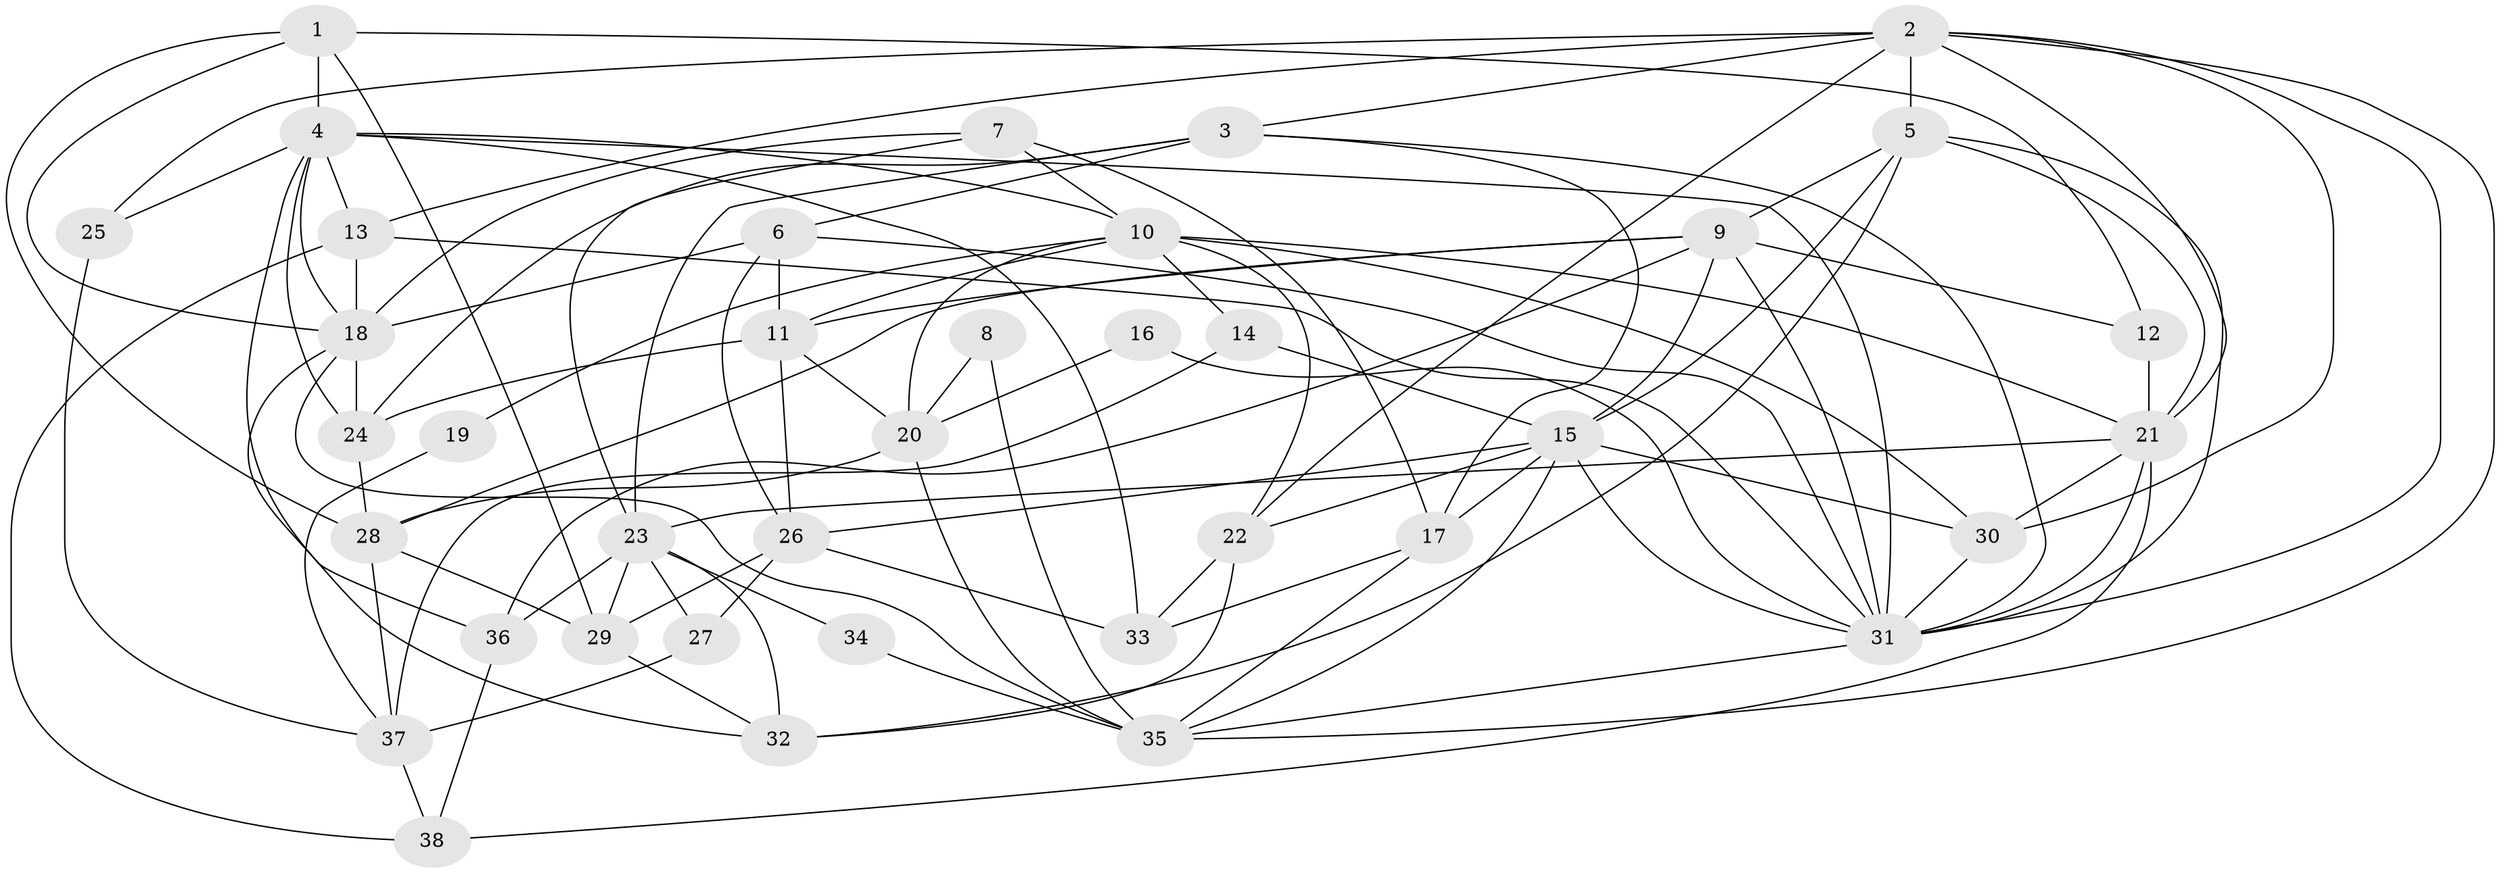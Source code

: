 // original degree distribution, {5: 0.17333333333333334, 6: 0.08, 4: 0.29333333333333333, 3: 0.28, 2: 0.12, 7: 0.04, 9: 0.013333333333333334}
// Generated by graph-tools (version 1.1) at 2025/50/03/09/25 03:50:06]
// undirected, 38 vertices, 105 edges
graph export_dot {
graph [start="1"]
  node [color=gray90,style=filled];
  1;
  2;
  3;
  4;
  5;
  6;
  7;
  8;
  9;
  10;
  11;
  12;
  13;
  14;
  15;
  16;
  17;
  18;
  19;
  20;
  21;
  22;
  23;
  24;
  25;
  26;
  27;
  28;
  29;
  30;
  31;
  32;
  33;
  34;
  35;
  36;
  37;
  38;
  1 -- 4 [weight=1.0];
  1 -- 12 [weight=1.0];
  1 -- 18 [weight=1.0];
  1 -- 28 [weight=1.0];
  1 -- 29 [weight=1.0];
  2 -- 3 [weight=1.0];
  2 -- 5 [weight=1.0];
  2 -- 13 [weight=1.0];
  2 -- 21 [weight=1.0];
  2 -- 22 [weight=1.0];
  2 -- 25 [weight=1.0];
  2 -- 30 [weight=1.0];
  2 -- 31 [weight=1.0];
  2 -- 35 [weight=1.0];
  3 -- 6 [weight=1.0];
  3 -- 17 [weight=1.0];
  3 -- 23 [weight=1.0];
  3 -- 24 [weight=1.0];
  3 -- 31 [weight=1.0];
  4 -- 10 [weight=1.0];
  4 -- 13 [weight=1.0];
  4 -- 18 [weight=1.0];
  4 -- 24 [weight=1.0];
  4 -- 25 [weight=1.0];
  4 -- 31 [weight=1.0];
  4 -- 33 [weight=1.0];
  4 -- 36 [weight=1.0];
  5 -- 9 [weight=1.0];
  5 -- 15 [weight=2.0];
  5 -- 21 [weight=1.0];
  5 -- 31 [weight=1.0];
  5 -- 32 [weight=1.0];
  6 -- 11 [weight=1.0];
  6 -- 18 [weight=1.0];
  6 -- 26 [weight=1.0];
  6 -- 31 [weight=1.0];
  7 -- 10 [weight=1.0];
  7 -- 17 [weight=1.0];
  7 -- 18 [weight=1.0];
  7 -- 23 [weight=1.0];
  8 -- 20 [weight=1.0];
  8 -- 35 [weight=1.0];
  9 -- 11 [weight=1.0];
  9 -- 12 [weight=1.0];
  9 -- 15 [weight=1.0];
  9 -- 28 [weight=1.0];
  9 -- 31 [weight=1.0];
  9 -- 36 [weight=1.0];
  10 -- 11 [weight=1.0];
  10 -- 14 [weight=1.0];
  10 -- 19 [weight=1.0];
  10 -- 20 [weight=1.0];
  10 -- 21 [weight=1.0];
  10 -- 22 [weight=1.0];
  10 -- 30 [weight=1.0];
  11 -- 20 [weight=1.0];
  11 -- 24 [weight=1.0];
  11 -- 26 [weight=1.0];
  12 -- 21 [weight=1.0];
  13 -- 18 [weight=1.0];
  13 -- 31 [weight=1.0];
  13 -- 38 [weight=1.0];
  14 -- 15 [weight=1.0];
  14 -- 37 [weight=1.0];
  15 -- 17 [weight=1.0];
  15 -- 22 [weight=1.0];
  15 -- 26 [weight=1.0];
  15 -- 30 [weight=1.0];
  15 -- 31 [weight=1.0];
  15 -- 35 [weight=1.0];
  16 -- 20 [weight=1.0];
  16 -- 31 [weight=1.0];
  17 -- 33 [weight=1.0];
  17 -- 35 [weight=1.0];
  18 -- 24 [weight=1.0];
  18 -- 32 [weight=1.0];
  18 -- 35 [weight=1.0];
  19 -- 37 [weight=1.0];
  20 -- 28 [weight=1.0];
  20 -- 35 [weight=1.0];
  21 -- 23 [weight=1.0];
  21 -- 30 [weight=1.0];
  21 -- 31 [weight=1.0];
  21 -- 38 [weight=1.0];
  22 -- 32 [weight=2.0];
  22 -- 33 [weight=1.0];
  23 -- 27 [weight=1.0];
  23 -- 29 [weight=1.0];
  23 -- 32 [weight=1.0];
  23 -- 34 [weight=1.0];
  23 -- 36 [weight=1.0];
  24 -- 28 [weight=1.0];
  25 -- 37 [weight=1.0];
  26 -- 27 [weight=1.0];
  26 -- 29 [weight=1.0];
  26 -- 33 [weight=1.0];
  27 -- 37 [weight=1.0];
  28 -- 29 [weight=1.0];
  28 -- 37 [weight=1.0];
  29 -- 32 [weight=2.0];
  30 -- 31 [weight=1.0];
  31 -- 35 [weight=1.0];
  34 -- 35 [weight=1.0];
  36 -- 38 [weight=1.0];
  37 -- 38 [weight=1.0];
}

